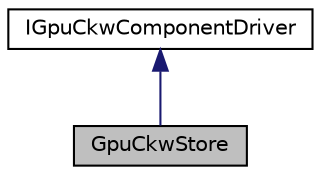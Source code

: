 digraph "GpuCkwStore"
{
 // LATEX_PDF_SIZE
  edge [fontname="Helvetica",fontsize="10",labelfontname="Helvetica",labelfontsize="10"];
  node [fontname="Helvetica",fontsize="10",shape=record];
  Node1 [label="GpuCkwStore",height=0.2,width=0.4,color="black", fillcolor="grey75", style="filled", fontcolor="black",tooltip="An interface used by ClTemplateWriter to write source code for a kernel component."];
  Node2 -> Node1 [dir="back",color="midnightblue",fontsize="10",style="solid",fontname="Helvetica"];
  Node2 [label="IGpuCkwComponentDriver",height=0.2,width=0.4,color="black", fillcolor="white", style="filled",URL="$classarm__compute_1_1experimental_1_1dynamic__fusion_1_1_i_gpu_ckw_component_driver.xhtml",tooltip="An interface used by GpuCkwDriver to write source code for a kernel component."];
}
